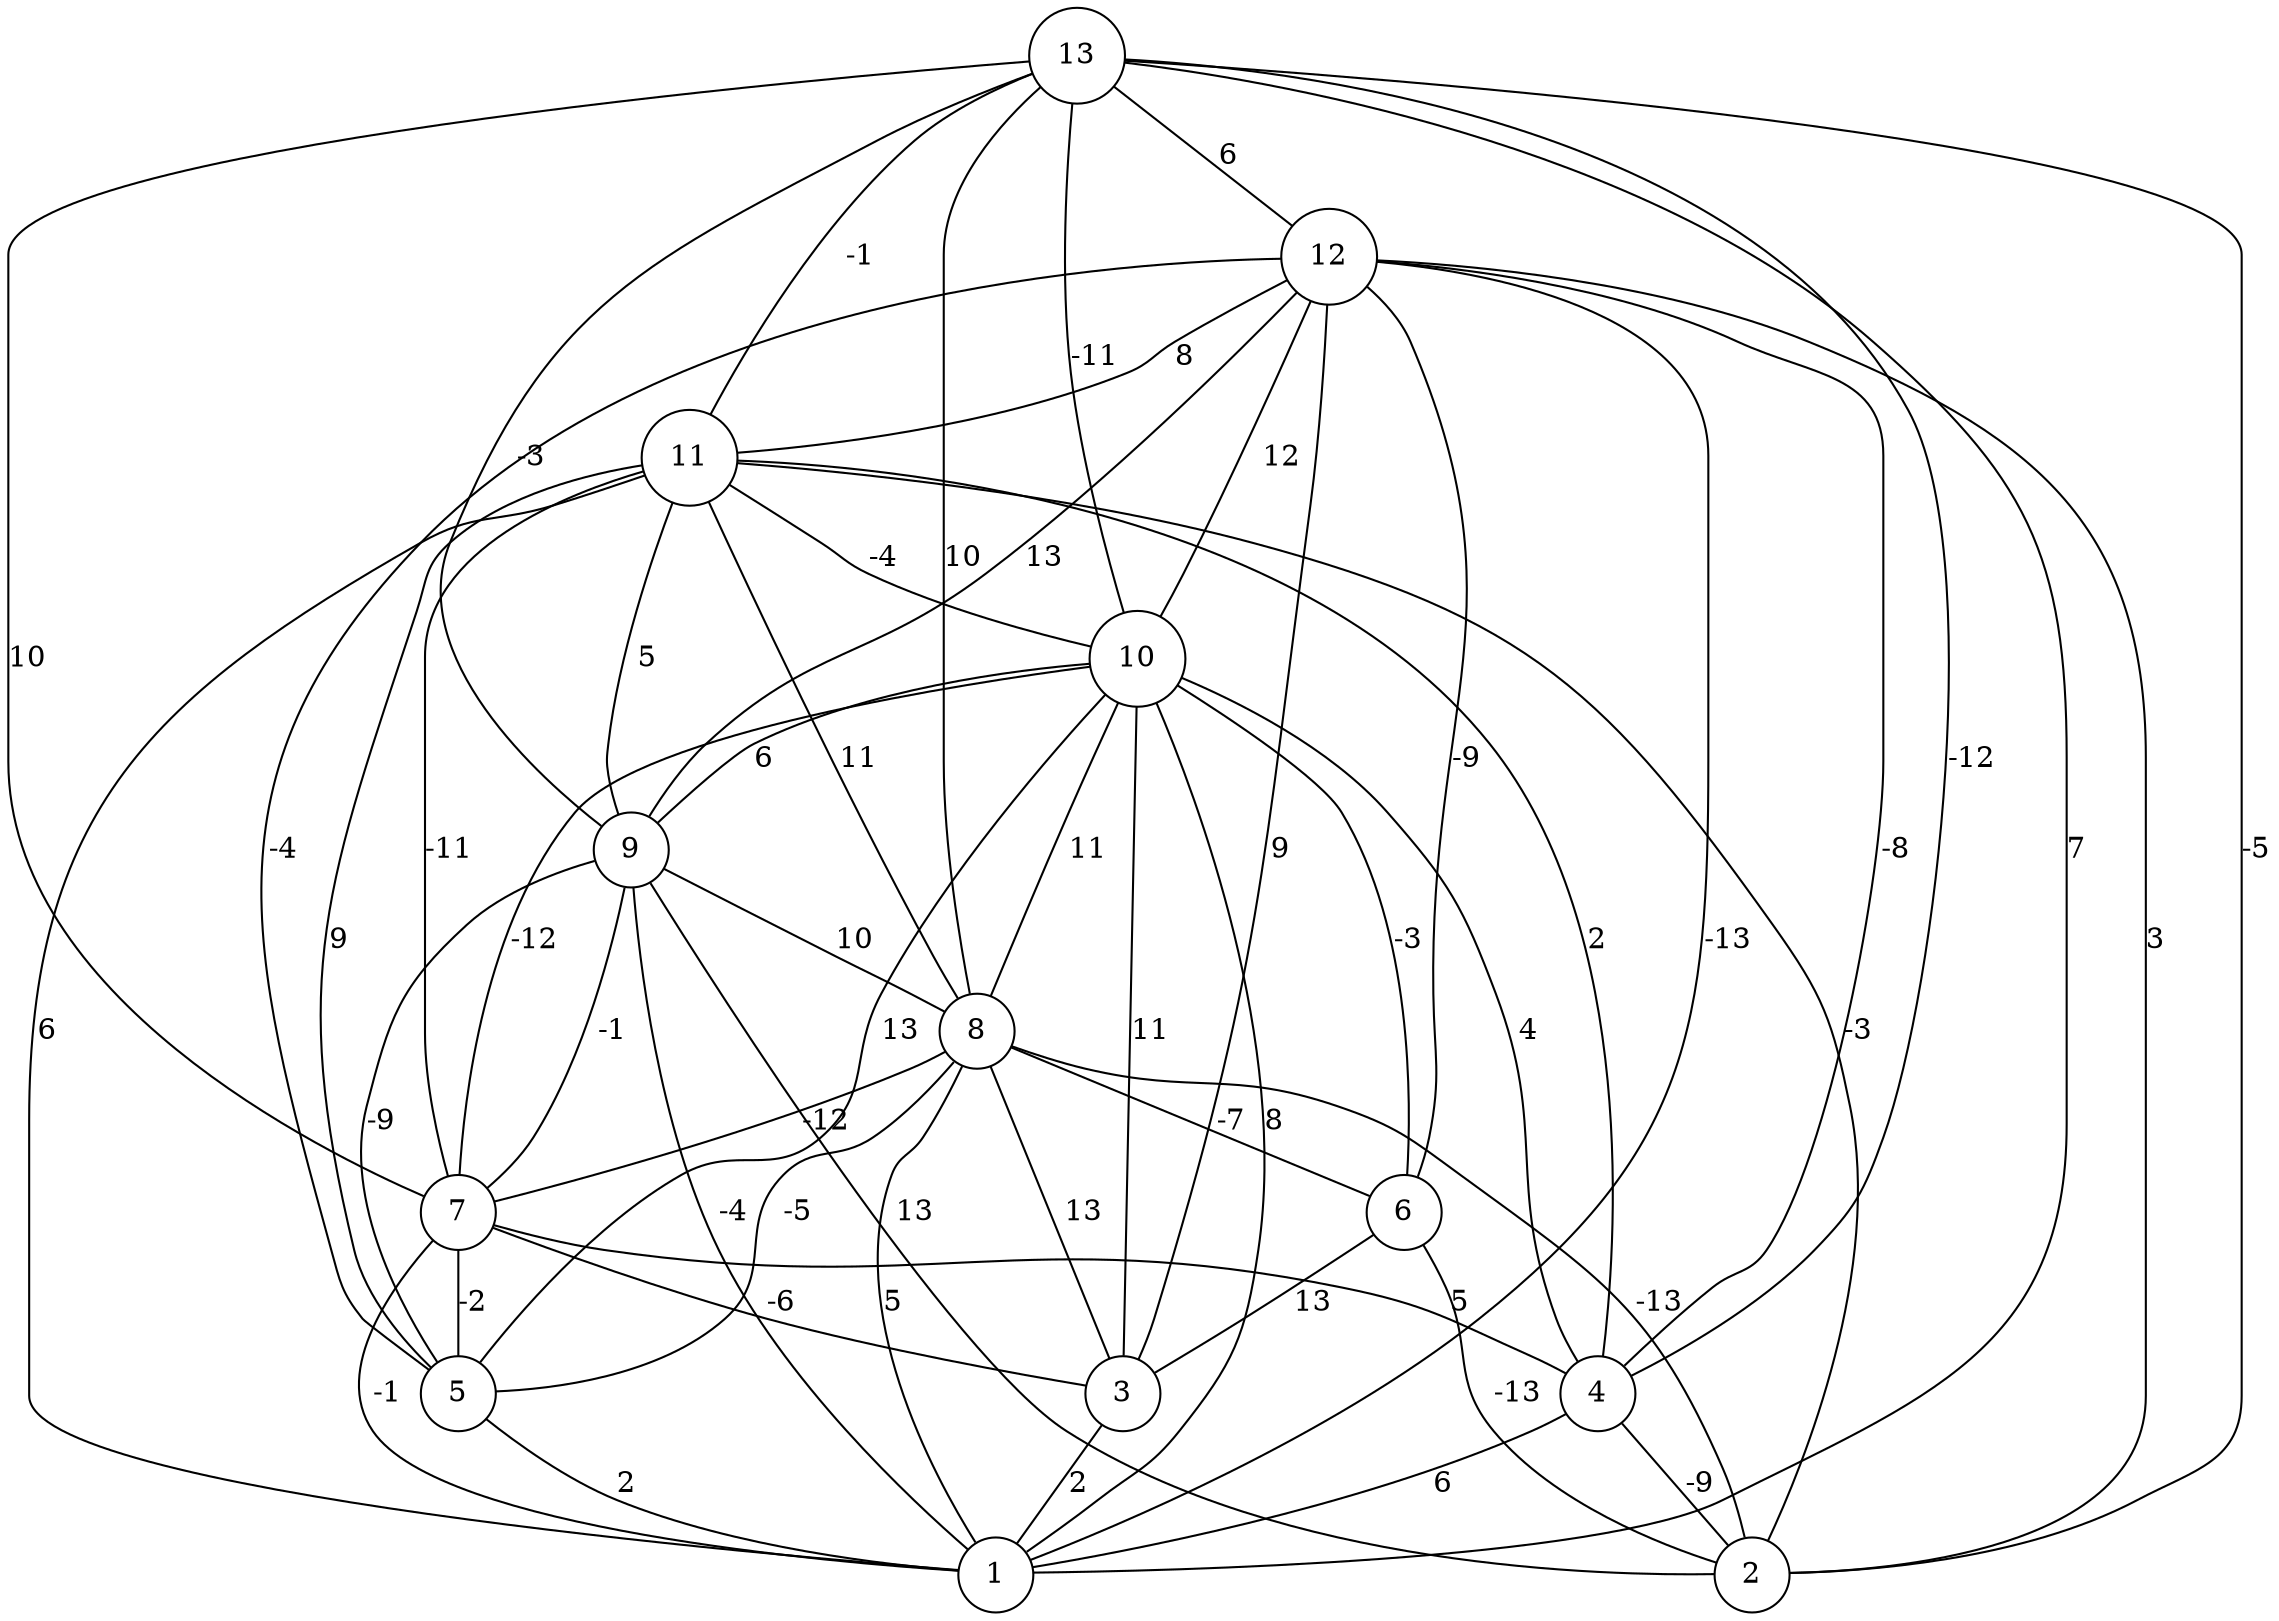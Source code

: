 graph { 
	 fontname="Helvetica,Arial,sans-serif" 
	 node [shape = circle]; 
	 13 -- 1 [label = "7"];
	 13 -- 2 [label = "-5"];
	 13 -- 4 [label = "-12"];
	 13 -- 7 [label = "10"];
	 13 -- 8 [label = "10"];
	 13 -- 9 [label = "-3"];
	 13 -- 10 [label = "-11"];
	 13 -- 11 [label = "-1"];
	 13 -- 12 [label = "6"];
	 12 -- 1 [label = "-13"];
	 12 -- 2 [label = "3"];
	 12 -- 3 [label = "9"];
	 12 -- 4 [label = "-8"];
	 12 -- 5 [label = "-4"];
	 12 -- 6 [label = "-9"];
	 12 -- 9 [label = "13"];
	 12 -- 10 [label = "12"];
	 12 -- 11 [label = "8"];
	 11 -- 1 [label = "6"];
	 11 -- 2 [label = "-3"];
	 11 -- 4 [label = "2"];
	 11 -- 5 [label = "9"];
	 11 -- 7 [label = "-11"];
	 11 -- 8 [label = "11"];
	 11 -- 9 [label = "5"];
	 11 -- 10 [label = "-4"];
	 10 -- 1 [label = "8"];
	 10 -- 3 [label = "11"];
	 10 -- 4 [label = "4"];
	 10 -- 5 [label = "13"];
	 10 -- 6 [label = "-3"];
	 10 -- 7 [label = "-12"];
	 10 -- 8 [label = "11"];
	 10 -- 9 [label = "6"];
	 9 -- 1 [label = "-4"];
	 9 -- 2 [label = "13"];
	 9 -- 5 [label = "-9"];
	 9 -- 7 [label = "-1"];
	 9 -- 8 [label = "10"];
	 8 -- 1 [label = "5"];
	 8 -- 2 [label = "-13"];
	 8 -- 3 [label = "13"];
	 8 -- 5 [label = "-5"];
	 8 -- 6 [label = "-7"];
	 8 -- 7 [label = "-12"];
	 7 -- 1 [label = "-1"];
	 7 -- 3 [label = "-6"];
	 7 -- 4 [label = "5"];
	 7 -- 5 [label = "-2"];
	 6 -- 2 [label = "-13"];
	 6 -- 3 [label = "13"];
	 5 -- 1 [label = "2"];
	 4 -- 1 [label = "6"];
	 4 -- 2 [label = "-9"];
	 3 -- 1 [label = "2"];
	 1;
	 2;
	 3;
	 4;
	 5;
	 6;
	 7;
	 8;
	 9;
	 10;
	 11;
	 12;
	 13;
}
